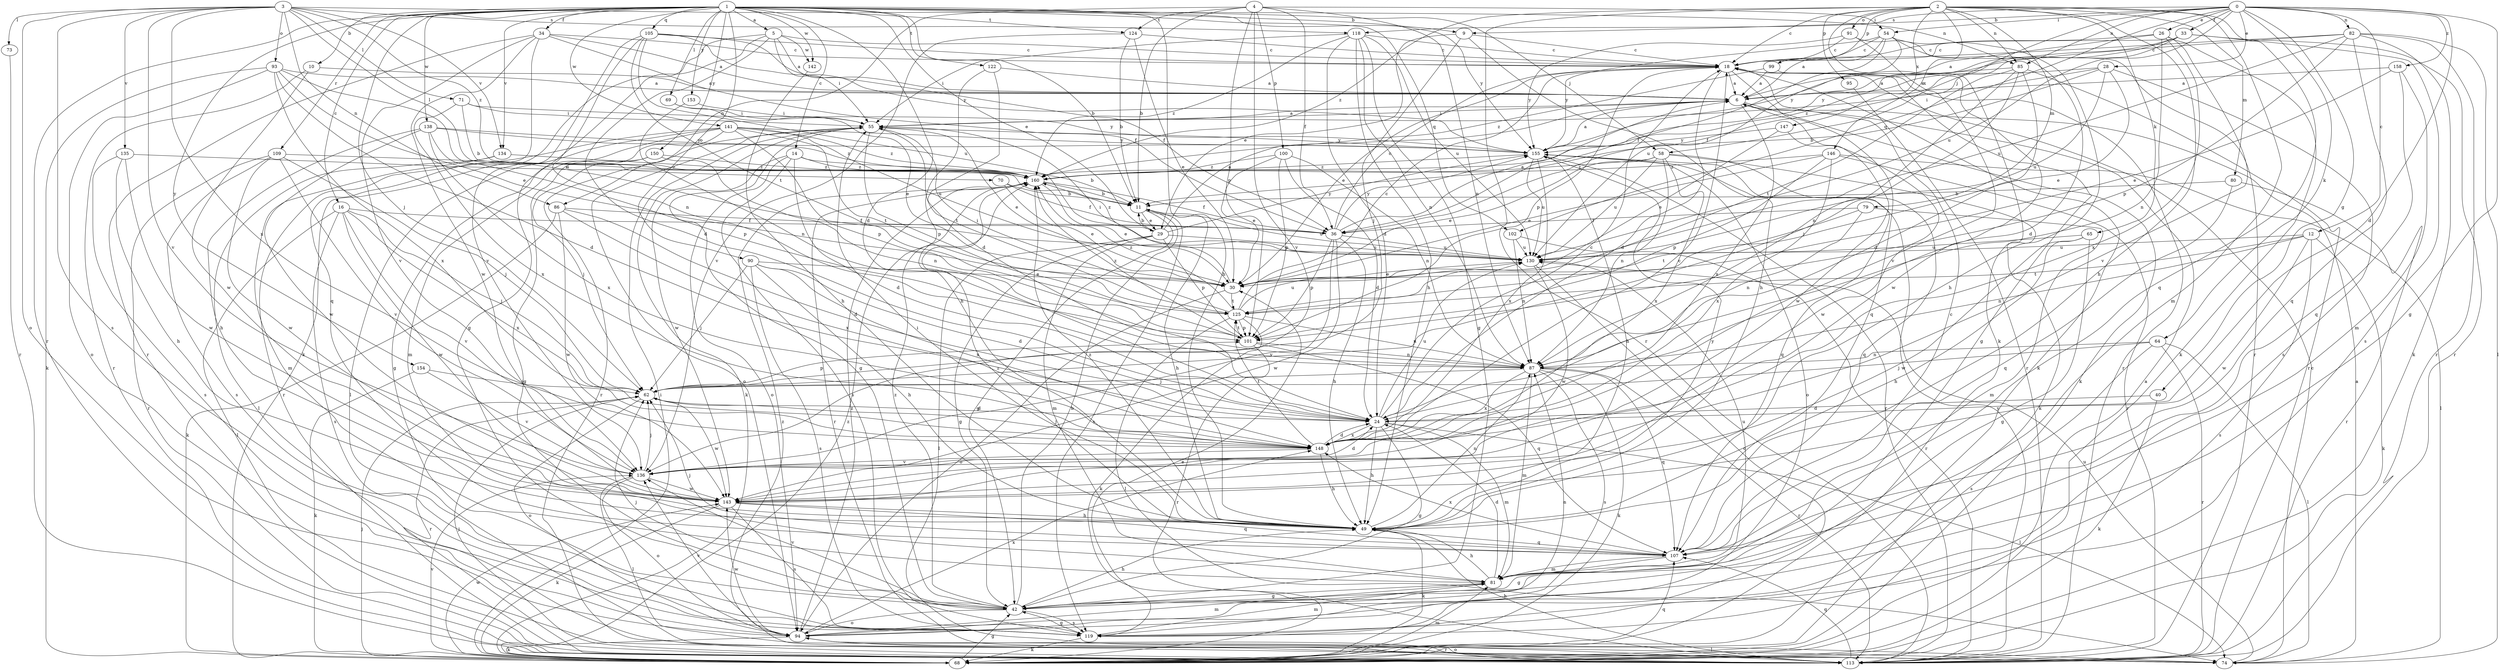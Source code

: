 strict digraph  {
0;
1;
2;
3;
4;
5;
6;
9;
10;
11;
12;
14;
16;
18;
24;
26;
28;
29;
30;
33;
34;
36;
40;
42;
49;
54;
55;
58;
62;
64;
65;
68;
69;
70;
71;
73;
74;
79;
80;
81;
82;
85;
86;
87;
90;
91;
93;
94;
95;
99;
100;
101;
102;
105;
107;
109;
113;
118;
119;
122;
124;
125;
130;
134;
135;
136;
138;
141;
142;
143;
146;
147;
148;
150;
153;
154;
155;
158;
160;
0 -> 9  [label=b];
0 -> 12  [label=c];
0 -> 24  [label=d];
0 -> 26  [label=e];
0 -> 28  [label=e];
0 -> 33  [label=f];
0 -> 40  [label=g];
0 -> 42  [label=g];
0 -> 54  [label=i];
0 -> 58  [label=j];
0 -> 64  [label=k];
0 -> 82  [label=n];
0 -> 85  [label=n];
0 -> 102  [label=q];
0 -> 118  [label=s];
0 -> 130  [label=u];
0 -> 158  [label=z];
1 -> 5  [label=a];
1 -> 9  [label=b];
1 -> 10  [label=b];
1 -> 11  [label=b];
1 -> 14  [label=c];
1 -> 16  [label=c];
1 -> 24  [label=d];
1 -> 29  [label=e];
1 -> 34  [label=f];
1 -> 49  [label=h];
1 -> 58  [label=j];
1 -> 62  [label=j];
1 -> 69  [label=l];
1 -> 90  [label=o];
1 -> 102  [label=q];
1 -> 105  [label=q];
1 -> 109  [label=r];
1 -> 113  [label=r];
1 -> 122  [label=t];
1 -> 124  [label=t];
1 -> 134  [label=v];
1 -> 138  [label=w];
1 -> 141  [label=w];
1 -> 142  [label=w];
1 -> 150  [label=y];
1 -> 153  [label=y];
1 -> 154  [label=y];
1 -> 155  [label=y];
2 -> 18  [label=c];
2 -> 49  [label=h];
2 -> 65  [label=k];
2 -> 68  [label=k];
2 -> 79  [label=m];
2 -> 80  [label=m];
2 -> 81  [label=m];
2 -> 85  [label=n];
2 -> 91  [label=o];
2 -> 95  [label=p];
2 -> 99  [label=p];
2 -> 107  [label=q];
2 -> 113  [label=r];
2 -> 146  [label=x];
2 -> 147  [label=x];
2 -> 160  [label=z];
3 -> 70  [label=l];
3 -> 71  [label=l];
3 -> 73  [label=l];
3 -> 85  [label=n];
3 -> 86  [label=n];
3 -> 93  [label=o];
3 -> 94  [label=o];
3 -> 118  [label=s];
3 -> 119  [label=s];
3 -> 134  [label=v];
3 -> 135  [label=v];
3 -> 136  [label=v];
3 -> 148  [label=x];
3 -> 160  [label=z];
4 -> 11  [label=b];
4 -> 36  [label=f];
4 -> 54  [label=i];
4 -> 86  [label=n];
4 -> 87  [label=n];
4 -> 100  [label=p];
4 -> 101  [label=p];
4 -> 124  [label=t];
4 -> 136  [label=v];
5 -> 18  [label=c];
5 -> 24  [label=d];
5 -> 36  [label=f];
5 -> 42  [label=g];
5 -> 55  [label=i];
5 -> 68  [label=k];
5 -> 142  [label=w];
6 -> 55  [label=i];
6 -> 68  [label=k];
6 -> 143  [label=w];
6 -> 148  [label=x];
9 -> 18  [label=c];
9 -> 29  [label=e];
9 -> 49  [label=h];
9 -> 62  [label=j];
10 -> 6  [label=a];
10 -> 113  [label=r];
10 -> 143  [label=w];
11 -> 29  [label=e];
11 -> 42  [label=g];
11 -> 49  [label=h];
11 -> 119  [label=s];
11 -> 130  [label=u];
12 -> 68  [label=k];
12 -> 87  [label=n];
12 -> 119  [label=s];
12 -> 125  [label=t];
12 -> 130  [label=u];
12 -> 143  [label=w];
14 -> 11  [label=b];
14 -> 24  [label=d];
14 -> 94  [label=o];
14 -> 119  [label=s];
14 -> 143  [label=w];
14 -> 160  [label=z];
16 -> 36  [label=f];
16 -> 62  [label=j];
16 -> 74  [label=l];
16 -> 119  [label=s];
16 -> 136  [label=v];
16 -> 143  [label=w];
16 -> 148  [label=x];
18 -> 6  [label=a];
18 -> 24  [label=d];
18 -> 30  [label=e];
18 -> 42  [label=g];
18 -> 68  [label=k];
18 -> 101  [label=p];
18 -> 107  [label=q];
18 -> 113  [label=r];
24 -> 18  [label=c];
24 -> 42  [label=g];
24 -> 49  [label=h];
24 -> 74  [label=l];
24 -> 81  [label=m];
24 -> 130  [label=u];
24 -> 148  [label=x];
26 -> 6  [label=a];
26 -> 18  [label=c];
26 -> 68  [label=k];
26 -> 87  [label=n];
26 -> 136  [label=v];
26 -> 148  [label=x];
28 -> 6  [label=a];
28 -> 11  [label=b];
28 -> 30  [label=e];
28 -> 55  [label=i];
28 -> 119  [label=s];
28 -> 130  [label=u];
29 -> 6  [label=a];
29 -> 11  [label=b];
29 -> 42  [label=g];
29 -> 74  [label=l];
29 -> 81  [label=m];
29 -> 101  [label=p];
29 -> 130  [label=u];
29 -> 155  [label=y];
29 -> 160  [label=z];
30 -> 55  [label=i];
30 -> 94  [label=o];
30 -> 125  [label=t];
33 -> 18  [label=c];
33 -> 36  [label=f];
33 -> 113  [label=r];
33 -> 119  [label=s];
33 -> 155  [label=y];
33 -> 160  [label=z];
34 -> 6  [label=a];
34 -> 18  [label=c];
34 -> 36  [label=f];
34 -> 107  [label=q];
34 -> 113  [label=r];
34 -> 136  [label=v];
34 -> 143  [label=w];
36 -> 6  [label=a];
36 -> 18  [label=c];
36 -> 49  [label=h];
36 -> 101  [label=p];
36 -> 130  [label=u];
36 -> 136  [label=v];
36 -> 143  [label=w];
36 -> 155  [label=y];
40 -> 24  [label=d];
40 -> 68  [label=k];
42 -> 11  [label=b];
42 -> 49  [label=h];
42 -> 62  [label=j];
42 -> 94  [label=o];
42 -> 119  [label=s];
42 -> 136  [label=v];
42 -> 160  [label=z];
49 -> 55  [label=i];
49 -> 68  [label=k];
49 -> 87  [label=n];
49 -> 107  [label=q];
49 -> 155  [label=y];
49 -> 160  [label=z];
54 -> 6  [label=a];
54 -> 18  [label=c];
54 -> 24  [label=d];
54 -> 36  [label=f];
54 -> 49  [label=h];
54 -> 130  [label=u];
54 -> 155  [label=y];
55 -> 6  [label=a];
55 -> 30  [label=e];
55 -> 42  [label=g];
55 -> 68  [label=k];
55 -> 94  [label=o];
55 -> 101  [label=p];
55 -> 113  [label=r];
55 -> 125  [label=t];
55 -> 155  [label=y];
58 -> 30  [label=e];
58 -> 68  [label=k];
58 -> 87  [label=n];
58 -> 107  [label=q];
58 -> 130  [label=u];
58 -> 148  [label=x];
58 -> 160  [label=z];
62 -> 24  [label=d];
62 -> 94  [label=o];
62 -> 101  [label=p];
62 -> 113  [label=r];
62 -> 143  [label=w];
64 -> 62  [label=j];
64 -> 74  [label=l];
64 -> 87  [label=n];
64 -> 113  [label=r];
64 -> 119  [label=s];
65 -> 42  [label=g];
65 -> 49  [label=h];
65 -> 130  [label=u];
65 -> 143  [label=w];
68 -> 6  [label=a];
68 -> 42  [label=g];
68 -> 55  [label=i];
68 -> 62  [label=j];
68 -> 81  [label=m];
68 -> 107  [label=q];
68 -> 136  [label=v];
68 -> 143  [label=w];
68 -> 160  [label=z];
69 -> 30  [label=e];
69 -> 55  [label=i];
70 -> 11  [label=b];
70 -> 30  [label=e];
70 -> 36  [label=f];
71 -> 11  [label=b];
71 -> 55  [label=i];
71 -> 148  [label=x];
71 -> 155  [label=y];
73 -> 113  [label=r];
74 -> 6  [label=a];
74 -> 18  [label=c];
74 -> 130  [label=u];
79 -> 36  [label=f];
79 -> 81  [label=m];
79 -> 87  [label=n];
79 -> 125  [label=t];
80 -> 11  [label=b];
80 -> 107  [label=q];
80 -> 113  [label=r];
81 -> 24  [label=d];
81 -> 42  [label=g];
81 -> 49  [label=h];
81 -> 130  [label=u];
82 -> 18  [label=c];
82 -> 68  [label=k];
82 -> 74  [label=l];
82 -> 101  [label=p];
82 -> 107  [label=q];
82 -> 113  [label=r];
82 -> 130  [label=u];
82 -> 155  [label=y];
85 -> 6  [label=a];
85 -> 24  [label=d];
85 -> 62  [label=j];
85 -> 87  [label=n];
85 -> 113  [label=r];
85 -> 125  [label=t];
86 -> 24  [label=d];
86 -> 36  [label=f];
86 -> 68  [label=k];
86 -> 143  [label=w];
86 -> 148  [label=x];
87 -> 62  [label=j];
87 -> 68  [label=k];
87 -> 81  [label=m];
87 -> 107  [label=q];
87 -> 113  [label=r];
87 -> 119  [label=s];
87 -> 148  [label=x];
90 -> 24  [label=d];
90 -> 30  [label=e];
90 -> 49  [label=h];
90 -> 62  [label=j];
90 -> 119  [label=s];
90 -> 148  [label=x];
91 -> 18  [label=c];
91 -> 113  [label=r];
91 -> 136  [label=v];
91 -> 155  [label=y];
93 -> 6  [label=a];
93 -> 24  [label=d];
93 -> 30  [label=e];
93 -> 68  [label=k];
93 -> 94  [label=o];
93 -> 130  [label=u];
93 -> 148  [label=x];
94 -> 68  [label=k];
94 -> 74  [label=l];
94 -> 81  [label=m];
94 -> 87  [label=n];
94 -> 113  [label=r];
94 -> 136  [label=v];
94 -> 143  [label=w];
94 -> 148  [label=x];
94 -> 160  [label=z];
95 -> 113  [label=r];
99 -> 6  [label=a];
99 -> 143  [label=w];
99 -> 160  [label=z];
100 -> 24  [label=d];
100 -> 30  [label=e];
100 -> 87  [label=n];
100 -> 101  [label=p];
100 -> 160  [label=z];
101 -> 87  [label=n];
101 -> 107  [label=q];
101 -> 113  [label=r];
101 -> 125  [label=t];
101 -> 160  [label=z];
102 -> 87  [label=n];
102 -> 113  [label=r];
102 -> 130  [label=u];
105 -> 6  [label=a];
105 -> 18  [label=c];
105 -> 87  [label=n];
105 -> 125  [label=t];
105 -> 130  [label=u];
105 -> 136  [label=v];
105 -> 155  [label=y];
107 -> 18  [label=c];
107 -> 42  [label=g];
107 -> 62  [label=j];
107 -> 81  [label=m];
107 -> 148  [label=x];
107 -> 160  [label=z];
109 -> 62  [label=j];
109 -> 113  [label=r];
109 -> 119  [label=s];
109 -> 136  [label=v];
109 -> 143  [label=w];
109 -> 160  [label=z];
113 -> 49  [label=h];
113 -> 62  [label=j];
113 -> 94  [label=o];
113 -> 107  [label=q];
113 -> 155  [label=y];
113 -> 160  [label=z];
118 -> 18  [label=c];
118 -> 24  [label=d];
118 -> 42  [label=g];
118 -> 49  [label=h];
118 -> 55  [label=i];
118 -> 87  [label=n];
118 -> 130  [label=u];
118 -> 160  [label=z];
119 -> 30  [label=e];
119 -> 42  [label=g];
119 -> 68  [label=k];
119 -> 81  [label=m];
122 -> 6  [label=a];
122 -> 24  [label=d];
122 -> 49  [label=h];
124 -> 11  [label=b];
124 -> 18  [label=c];
124 -> 30  [label=e];
124 -> 136  [label=v];
125 -> 18  [label=c];
125 -> 55  [label=i];
125 -> 68  [label=k];
125 -> 74  [label=l];
125 -> 87  [label=n];
125 -> 101  [label=p];
125 -> 130  [label=u];
125 -> 160  [label=z];
130 -> 30  [label=e];
130 -> 94  [label=o];
130 -> 143  [label=w];
134 -> 74  [label=l];
134 -> 81  [label=m];
134 -> 160  [label=z];
135 -> 49  [label=h];
135 -> 119  [label=s];
135 -> 143  [label=w];
135 -> 160  [label=z];
136 -> 24  [label=d];
136 -> 62  [label=j];
136 -> 74  [label=l];
136 -> 94  [label=o];
136 -> 143  [label=w];
138 -> 49  [label=h];
138 -> 101  [label=p];
138 -> 143  [label=w];
138 -> 148  [label=x];
138 -> 155  [label=y];
138 -> 160  [label=z];
141 -> 42  [label=g];
141 -> 74  [label=l];
141 -> 81  [label=m];
141 -> 101  [label=p];
141 -> 113  [label=r];
141 -> 125  [label=t];
141 -> 130  [label=u];
141 -> 155  [label=y];
141 -> 160  [label=z];
142 -> 49  [label=h];
143 -> 49  [label=h];
143 -> 68  [label=k];
143 -> 107  [label=q];
143 -> 119  [label=s];
146 -> 30  [label=e];
146 -> 74  [label=l];
146 -> 101  [label=p];
146 -> 113  [label=r];
146 -> 148  [label=x];
146 -> 160  [label=z];
147 -> 30  [label=e];
147 -> 143  [label=w];
147 -> 155  [label=y];
148 -> 18  [label=c];
148 -> 24  [label=d];
148 -> 49  [label=h];
148 -> 62  [label=j];
148 -> 125  [label=t];
148 -> 136  [label=v];
150 -> 42  [label=g];
150 -> 62  [label=j];
150 -> 87  [label=n];
150 -> 160  [label=z];
153 -> 55  [label=i];
153 -> 87  [label=n];
154 -> 62  [label=j];
154 -> 68  [label=k];
154 -> 136  [label=v];
155 -> 6  [label=a];
155 -> 49  [label=h];
155 -> 94  [label=o];
155 -> 107  [label=q];
155 -> 113  [label=r];
155 -> 130  [label=u];
155 -> 148  [label=x];
155 -> 160  [label=z];
158 -> 6  [label=a];
158 -> 30  [label=e];
158 -> 81  [label=m];
158 -> 107  [label=q];
160 -> 11  [label=b];
160 -> 30  [label=e];
160 -> 36  [label=f];
160 -> 113  [label=r];
}

